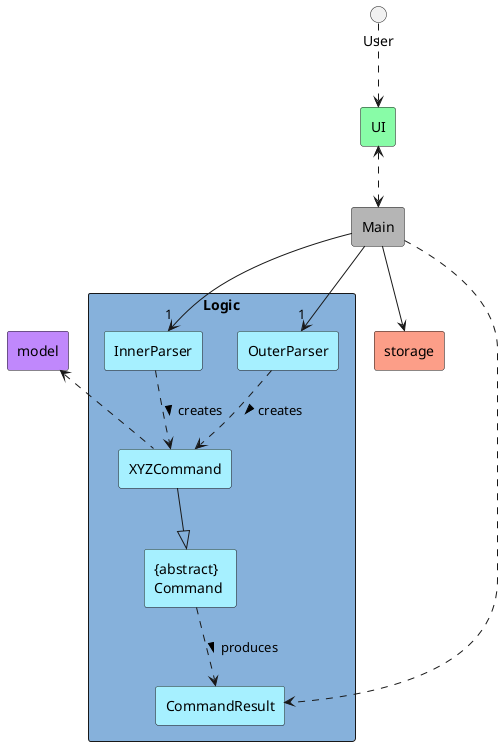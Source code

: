 @startuml
'https://plantuml.com/sequence-diagram
!define logicCOLOUR #a6f0ff
!define boxCOLOUR #86b1db
!define uiCOLOUR #88fca7
!define storageCOLOUR #fc9e88
!define modelCOLOUR #c088fc
!define mainCOLOUR #b5b5b5




rectangle Main as Main mainCOLOUR
rectangle logic  as "Logic" boxCOLOUR{


rectangle InnerParser as iParser logicCOLOUR
rectangle OuterParser as oParser logicCOLOUR
rectangle CommandResult as CommandResult logicCOLOUR
rectangle "{abstract}\nCommand " as Command logicCOLOUR

rectangle XYZCommand as XYZCommand logicCOLOUR
}
 model <-[dashed]- XYZCommand
User -[dashed]-> UI
Main --> "1"iParser
Main --> "1"oParser
iParser -[dashed]->XYZCommand: > creates
oParser -[dashed]->XYZCommand: > creates
XYZCommand --|> Command


Command -[dashed]->CommandResult: > produces
Main -[dashed]->CommandResult
Main --> storage

UI <-[dashed]-> Main

rectangle storage as "Storage" storageCOLOUR {

}

rectangle model as "Model" modelCOLOUR {

}

rectangle UI as "UI" uiCOLOUR {

}






@enduml